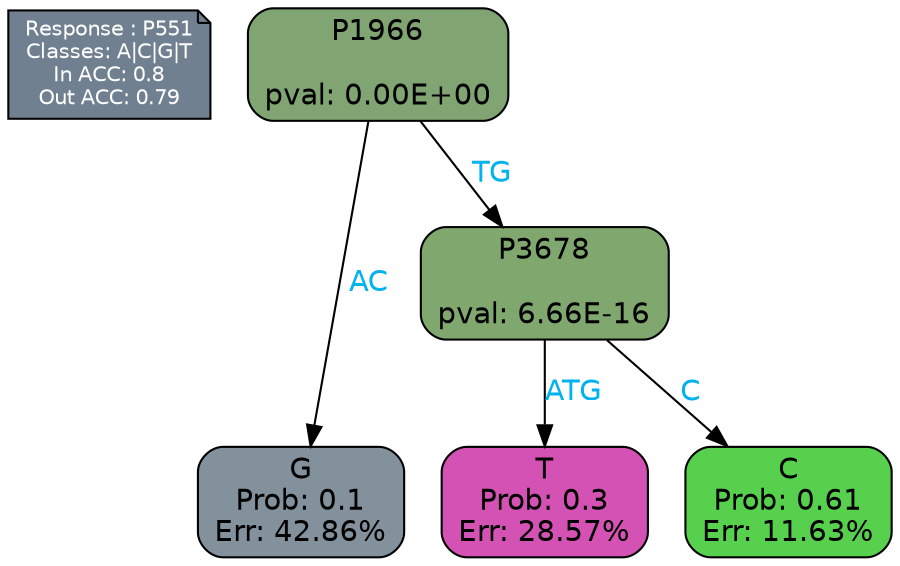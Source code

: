 digraph Tree {
node [shape=box, style="filled, rounded", color="black", fontname=helvetica] ;
graph [ranksep=equally, splines=polylines, bgcolor=transparent, dpi=600] ;
edge [fontname=helvetica] ;
LEGEND [label="Response : P551
Classes: A|C|G|T
In ACC: 0.8
Out ACC: 0.79
",shape=note,align=left,style=filled,fillcolor="slategray",fontcolor="white",fontsize=10];1 [label="P1966

pval: 0.00E+00", fillcolor="#80a573"] ;
2 [label="G
Prob: 0.1
Err: 42.86%", fillcolor="#82919b"] ;
3 [label="P3678

pval: 6.66E-16", fillcolor="#80a76e"] ;
4 [label="T
Prob: 0.3
Err: 28.57%", fillcolor="#d352b3"] ;
5 [label="C
Prob: 0.61
Err: 11.63%", fillcolor="#57d14d"] ;
1 -> 2 [label="AC",fontcolor=deepskyblue2] ;
1 -> 3 [label="TG",fontcolor=deepskyblue2] ;
3 -> 4 [label="ATG",fontcolor=deepskyblue2] ;
3 -> 5 [label="C",fontcolor=deepskyblue2] ;
{rank = same; 2;4;5;}{rank = same; LEGEND;1;}}